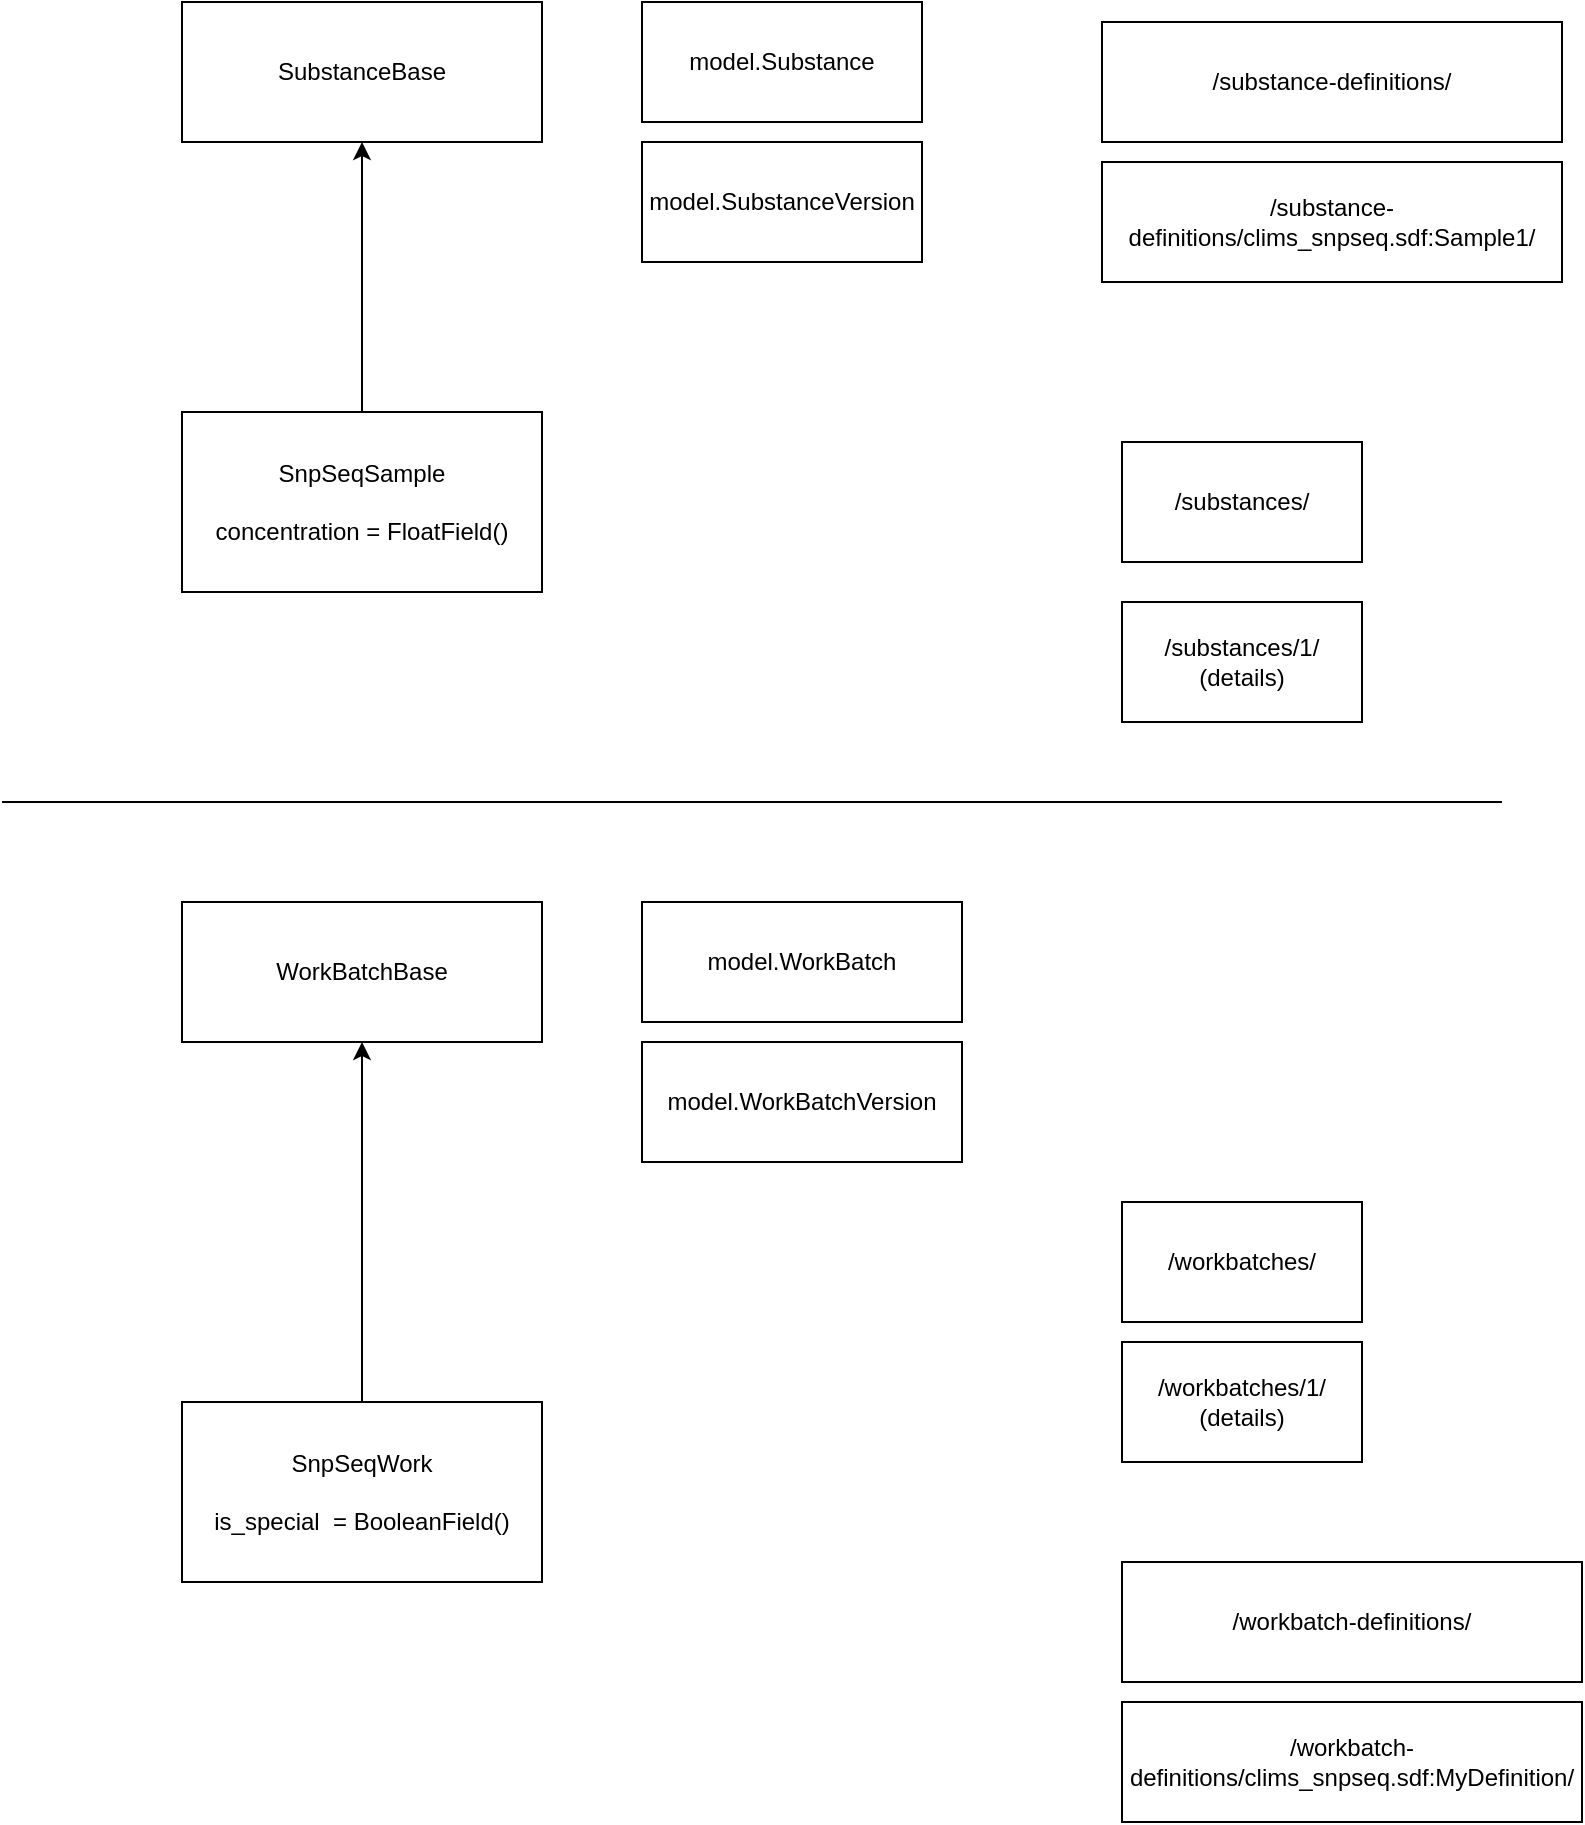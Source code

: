 <mxfile version="13.6.2" type="device"><diagram id="mbl3zkylt55Qu9Misg-W" name="Page-1"><mxGraphModel dx="1418" dy="961" grid="1" gridSize="10" guides="1" tooltips="1" connect="1" arrows="1" fold="1" page="1" pageScale="1" pageWidth="850" pageHeight="1100" math="0" shadow="0"><root><mxCell id="0"/><mxCell id="1" parent="0"/><mxCell id="B6Q6La1W0fRXH_u69SPf-1" value="SubstanceBase" style="rounded=0;whiteSpace=wrap;html=1;" vertex="1" parent="1"><mxGeometry x="140" y="80" width="180" height="70" as="geometry"/></mxCell><mxCell id="B6Q6La1W0fRXH_u69SPf-2" value="model.Substance" style="rounded=0;whiteSpace=wrap;html=1;" vertex="1" parent="1"><mxGeometry x="370" y="80" width="140" height="60" as="geometry"/></mxCell><mxCell id="B6Q6La1W0fRXH_u69SPf-3" value="model.SubstanceVersion" style="rounded=0;whiteSpace=wrap;html=1;" vertex="1" parent="1"><mxGeometry x="370" y="150" width="140" height="60" as="geometry"/></mxCell><mxCell id="B6Q6La1W0fRXH_u69SPf-5" style="edgeStyle=orthogonalEdgeStyle;rounded=0;orthogonalLoop=1;jettySize=auto;html=1;" edge="1" parent="1" source="B6Q6La1W0fRXH_u69SPf-4" target="B6Q6La1W0fRXH_u69SPf-1"><mxGeometry relative="1" as="geometry"/></mxCell><mxCell id="B6Q6La1W0fRXH_u69SPf-4" value="SnpSeqSample&lt;br&gt;&lt;br&gt;concentration = FloatField()" style="rounded=0;whiteSpace=wrap;html=1;" vertex="1" parent="1"><mxGeometry x="140" y="285" width="180" height="90" as="geometry"/></mxCell><mxCell id="B6Q6La1W0fRXH_u69SPf-6" value="/substances/" style="rounded=0;whiteSpace=wrap;html=1;" vertex="1" parent="1"><mxGeometry x="610" y="300" width="120" height="60" as="geometry"/></mxCell><mxCell id="B6Q6La1W0fRXH_u69SPf-7" value="/substances/1/&lt;br&gt;(details)" style="rounded=0;whiteSpace=wrap;html=1;" vertex="1" parent="1"><mxGeometry x="610" y="380" width="120" height="60" as="geometry"/></mxCell><mxCell id="B6Q6La1W0fRXH_u69SPf-8" value="WorkBatchBase" style="rounded=0;whiteSpace=wrap;html=1;" vertex="1" parent="1"><mxGeometry x="140" y="530" width="180" height="70" as="geometry"/></mxCell><mxCell id="B6Q6La1W0fRXH_u69SPf-9" value="model.WorkBatch" style="rounded=0;whiteSpace=wrap;html=1;" vertex="1" parent="1"><mxGeometry x="370" y="530" width="160" height="60" as="geometry"/></mxCell><mxCell id="B6Q6La1W0fRXH_u69SPf-10" value="model.WorkBatchVersion" style="rounded=0;whiteSpace=wrap;html=1;" vertex="1" parent="1"><mxGeometry x="370" y="600" width="160" height="60" as="geometry"/></mxCell><mxCell id="B6Q6La1W0fRXH_u69SPf-11" style="edgeStyle=orthogonalEdgeStyle;rounded=0;orthogonalLoop=1;jettySize=auto;html=1;" edge="1" parent="1" source="B6Q6La1W0fRXH_u69SPf-12" target="B6Q6La1W0fRXH_u69SPf-8"><mxGeometry relative="1" as="geometry"/></mxCell><mxCell id="B6Q6La1W0fRXH_u69SPf-12" value="SnpSeqWork&lt;br&gt;&lt;br&gt;is_special&amp;nbsp; = BooleanField()" style="rounded=0;whiteSpace=wrap;html=1;" vertex="1" parent="1"><mxGeometry x="140" y="780" width="180" height="90" as="geometry"/></mxCell><mxCell id="B6Q6La1W0fRXH_u69SPf-13" value="/workbatches/" style="rounded=0;whiteSpace=wrap;html=1;" vertex="1" parent="1"><mxGeometry x="610" y="680" width="120" height="60" as="geometry"/></mxCell><mxCell id="B6Q6La1W0fRXH_u69SPf-14" value="/workbatches/1/&lt;br&gt;(details)" style="rounded=0;whiteSpace=wrap;html=1;" vertex="1" parent="1"><mxGeometry x="610" y="750" width="120" height="60" as="geometry"/></mxCell><mxCell id="B6Q6La1W0fRXH_u69SPf-15" value="" style="endArrow=none;html=1;" edge="1" parent="1"><mxGeometry width="50" height="50" relative="1" as="geometry"><mxPoint x="50" y="480" as="sourcePoint"/><mxPoint x="800" y="480" as="targetPoint"/></mxGeometry></mxCell><mxCell id="B6Q6La1W0fRXH_u69SPf-17" value="/workbatch-definitions/" style="rounded=0;whiteSpace=wrap;html=1;" vertex="1" parent="1"><mxGeometry x="610" y="860" width="230" height="60" as="geometry"/></mxCell><mxCell id="B6Q6La1W0fRXH_u69SPf-18" value="/workbatch-definitions/clims_snpseq.sdf:MyDefinition/" style="rounded=0;whiteSpace=wrap;html=1;" vertex="1" parent="1"><mxGeometry x="610" y="930" width="230" height="60" as="geometry"/></mxCell><mxCell id="B6Q6La1W0fRXH_u69SPf-19" value="/substance-definitions/" style="rounded=0;whiteSpace=wrap;html=1;" vertex="1" parent="1"><mxGeometry x="600" y="90" width="230" height="60" as="geometry"/></mxCell><mxCell id="B6Q6La1W0fRXH_u69SPf-20" value="/substance-definitions/clims_snpseq.sdf:Sample1/" style="rounded=0;whiteSpace=wrap;html=1;" vertex="1" parent="1"><mxGeometry x="600" y="160" width="230" height="60" as="geometry"/></mxCell></root></mxGraphModel></diagram></mxfile>
